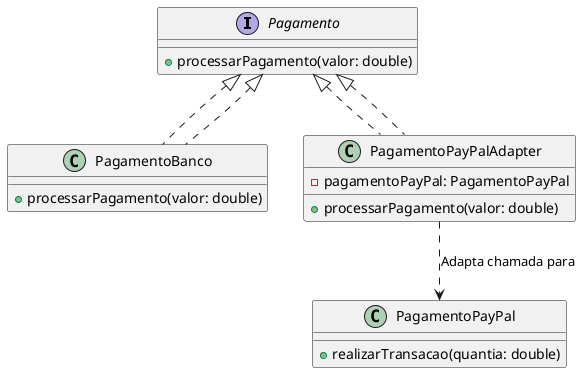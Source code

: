 @startuml

interface Pagamento {
    + processarPagamento(valor: double)
}

class PagamentoBanco implements Pagamento {
    + processarPagamento(valor: double)
}

class PagamentoPayPal {
    + realizarTransacao(quantia: double)
}

class PagamentoPayPalAdapter implements Pagamento {
    - pagamentoPayPal: PagamentoPayPal
    + processarPagamento(valor: double)
}

Pagamento <|.. PagamentoBanco
Pagamento <|.. PagamentoPayPalAdapter
PagamentoPayPalAdapter ..> PagamentoPayPal : "Adapta chamada para"


@enduml
